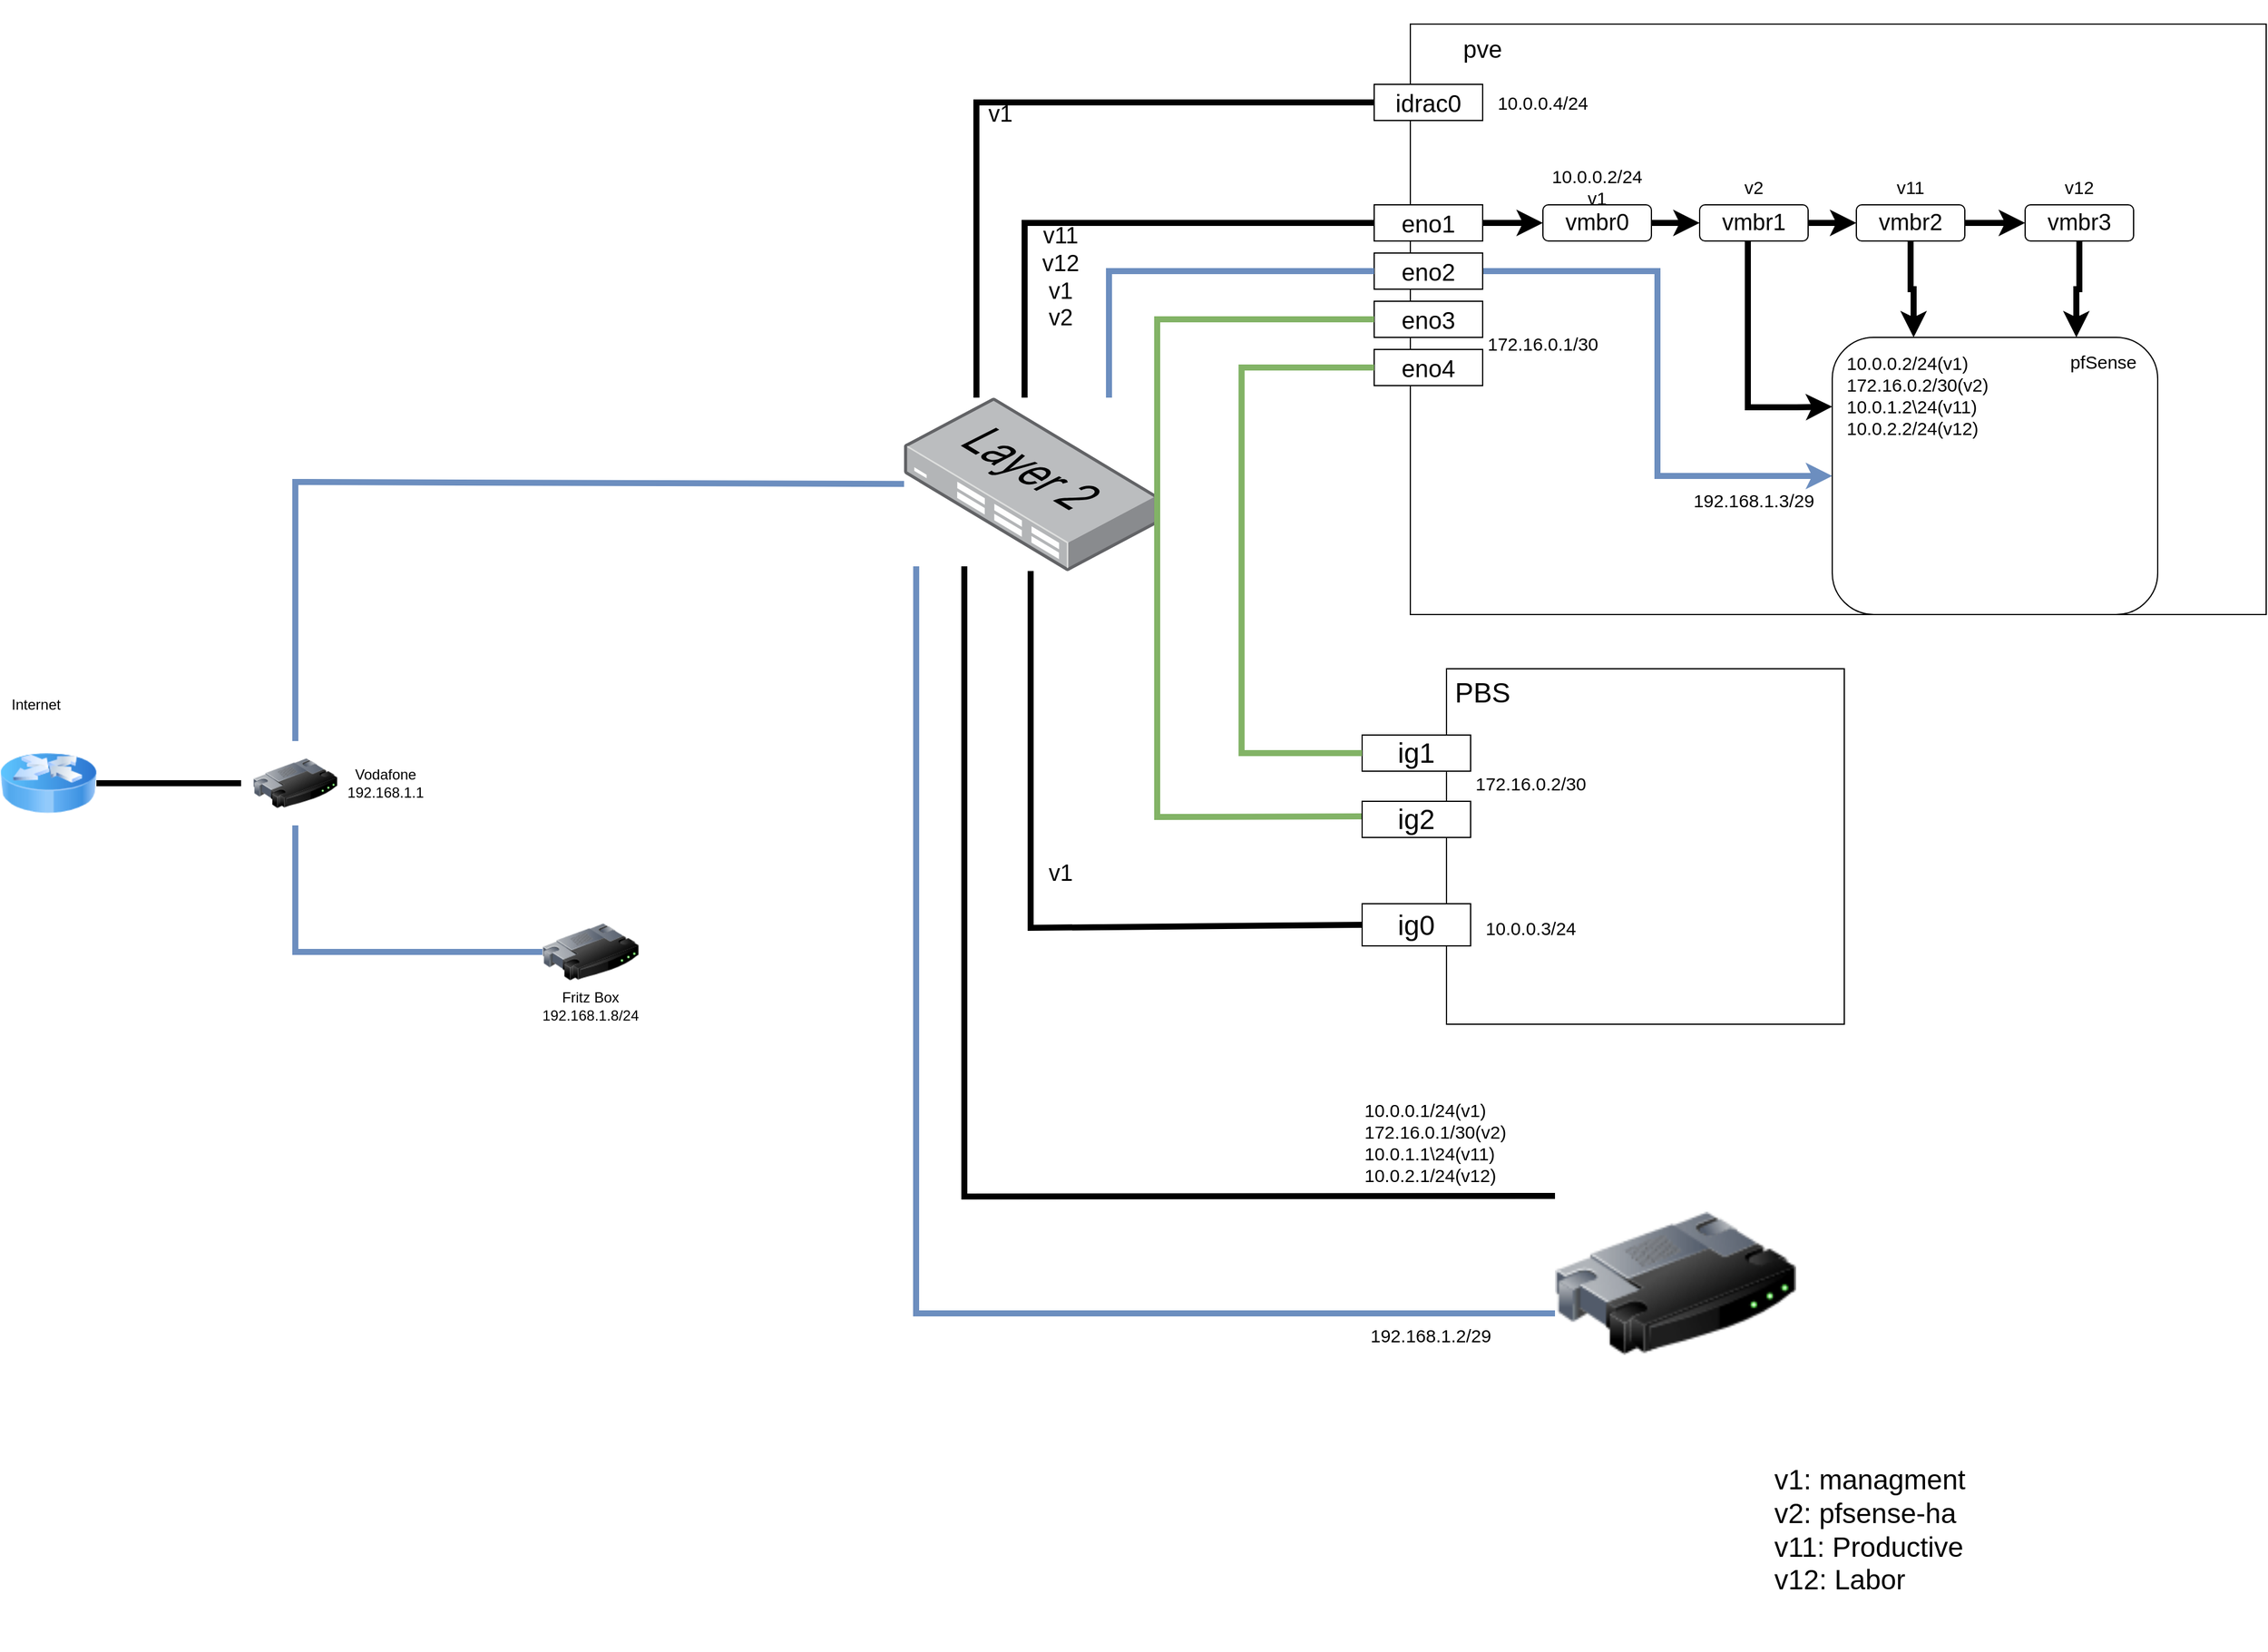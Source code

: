 <mxfile version="16.2.3" type="github">
  <diagram id="3EuarJ47rFNOUN-i4bVP" name="Page-1">
    <mxGraphModel dx="1305" dy="2394" grid="1" gridSize="10" guides="1" tooltips="1" connect="1" arrows="1" fold="1" page="1" pageScale="1" pageWidth="827" pageHeight="1169" math="0" shadow="0">
      <root>
        <mxCell id="0" />
        <mxCell id="1" parent="0" />
        <mxCell id="YpUXDpQcDBUKk7m2N4F_-1" value="" style="image;html=1;image=img/lib/clip_art/networking/Router_128x128.png" vertex="1" parent="1">
          <mxGeometry x="210" y="415" width="70" height="70" as="geometry" />
        </mxCell>
        <mxCell id="YpUXDpQcDBUKk7m2N4F_-2" value="" style="image;html=1;image=img/lib/clip_art/networking/Router_128x128.png" vertex="1" parent="1">
          <mxGeometry x="1290" y="720" width="200" height="290" as="geometry" />
        </mxCell>
        <mxCell id="YpUXDpQcDBUKk7m2N4F_-3" value="" style="image;html=1;image=img/lib/clip_art/networking/Router_128x128.png" vertex="1" parent="1">
          <mxGeometry x="450" y="550" width="80" height="80" as="geometry" />
        </mxCell>
        <mxCell id="YpUXDpQcDBUKk7m2N4F_-4" value="" style="image;html=1;image=img/lib/clip_art/networking/Router_Icon_128x128.png" vertex="1" parent="1">
          <mxGeometry y="410" width="80" height="80" as="geometry" />
        </mxCell>
        <mxCell id="YpUXDpQcDBUKk7m2N4F_-5" value="" style="endArrow=none;html=1;rounded=0;exitX=1;exitY=0.5;exitDx=0;exitDy=0;strokeWidth=5;" edge="1" parent="1" source="YpUXDpQcDBUKk7m2N4F_-4">
          <mxGeometry width="50" height="50" relative="1" as="geometry">
            <mxPoint x="260" y="560" as="sourcePoint" />
            <mxPoint x="200" y="450" as="targetPoint" />
          </mxGeometry>
        </mxCell>
        <mxCell id="YpUXDpQcDBUKk7m2N4F_-8" value="" style="endArrow=none;html=1;rounded=0;strokeWidth=5;exitX=0.5;exitY=0;exitDx=0;exitDy=0;fillColor=#dae8fc;strokeColor=#6c8ebf;" edge="1" parent="1" source="YpUXDpQcDBUKk7m2N4F_-1" target="YpUXDpQcDBUKk7m2N4F_-24">
          <mxGeometry width="50" height="50" relative="1" as="geometry">
            <mxPoint x="260" y="560" as="sourcePoint" />
            <mxPoint x="490" y="260" as="targetPoint" />
            <Array as="points">
              <mxPoint x="245" y="200" />
            </Array>
          </mxGeometry>
        </mxCell>
        <mxCell id="YpUXDpQcDBUKk7m2N4F_-9" value="" style="endArrow=none;html=1;rounded=0;strokeWidth=5;entryX=0.5;entryY=1;entryDx=0;entryDy=0;exitX=0;exitY=0.5;exitDx=0;exitDy=0;fillColor=#dae8fc;strokeColor=#6c8ebf;" edge="1" parent="1" source="YpUXDpQcDBUKk7m2N4F_-3" target="YpUXDpQcDBUKk7m2N4F_-1">
          <mxGeometry width="50" height="50" relative="1" as="geometry">
            <mxPoint x="260" y="560" as="sourcePoint" />
            <mxPoint x="310" y="510" as="targetPoint" />
            <Array as="points">
              <mxPoint x="245" y="590" />
            </Array>
          </mxGeometry>
        </mxCell>
        <mxCell id="YpUXDpQcDBUKk7m2N4F_-10" value="Internet" style="text;html=1;strokeColor=none;fillColor=none;align=center;verticalAlign=middle;whiteSpace=wrap;rounded=0;" vertex="1" parent="1">
          <mxGeometry y="370" width="60" height="30" as="geometry" />
        </mxCell>
        <mxCell id="YpUXDpQcDBUKk7m2N4F_-13" value="Vodafone&lt;br&gt;192.168.1.1" style="text;html=1;strokeColor=none;fillColor=none;align=center;verticalAlign=middle;whiteSpace=wrap;rounded=0;" vertex="1" parent="1">
          <mxGeometry x="290" y="435" width="60" height="30" as="geometry" />
        </mxCell>
        <mxCell id="YpUXDpQcDBUKk7m2N4F_-14" value="Fritz Box&lt;br&gt;192.168.1.8/24" style="text;html=1;strokeColor=none;fillColor=none;align=center;verticalAlign=middle;whiteSpace=wrap;rounded=0;" vertex="1" parent="1">
          <mxGeometry x="445" y="620" width="90" height="30" as="geometry" />
        </mxCell>
        <mxCell id="YpUXDpQcDBUKk7m2N4F_-24" value="" style="points=[];aspect=fixed;html=1;align=center;shadow=0;dashed=0;image;image=img/lib/allied_telesis/switch/Switch_24_port_L2.svg;fontSize=20;" vertex="1" parent="1">
          <mxGeometry x="750" y="130" width="210" height="143.93" as="geometry" />
        </mxCell>
        <mxCell id="YpUXDpQcDBUKk7m2N4F_-27" value="" style="rounded=0;whiteSpace=wrap;html=1;fontSize=20;" vertex="1" parent="1">
          <mxGeometry x="1170" y="-180" width="710" height="490" as="geometry" />
        </mxCell>
        <mxCell id="YpUXDpQcDBUKk7m2N4F_-17" value="pve" style="text;html=1;strokeColor=none;fillColor=none;align=center;verticalAlign=middle;whiteSpace=wrap;rounded=0;fontSize=20;" vertex="1" parent="1">
          <mxGeometry x="1185" y="-200" width="90" height="80" as="geometry" />
        </mxCell>
        <mxCell id="YpUXDpQcDBUKk7m2N4F_-29" value="" style="endArrow=none;html=1;rounded=0;fontSize=20;strokeWidth=5;entryX=0;entryY=0.25;entryDx=0;entryDy=0;exitX=0.238;exitY=0.973;exitDx=0;exitDy=0;exitPerimeter=0;" edge="1" parent="1" source="YpUXDpQcDBUKk7m2N4F_-24" target="YpUXDpQcDBUKk7m2N4F_-2">
          <mxGeometry width="50" height="50" relative="1" as="geometry">
            <mxPoint x="780" y="300" as="sourcePoint" />
            <mxPoint x="760" y="690" as="targetPoint" />
            <Array as="points">
              <mxPoint x="800" y="793" />
            </Array>
          </mxGeometry>
        </mxCell>
        <mxCell id="YpUXDpQcDBUKk7m2N4F_-65" style="edgeStyle=orthogonalEdgeStyle;rounded=0;orthogonalLoop=1;jettySize=auto;html=1;fontFamily=Helvetica;fontSize=19;fontColor=default;strokeWidth=5;" edge="1" parent="1" source="YpUXDpQcDBUKk7m2N4F_-30" target="YpUXDpQcDBUKk7m2N4F_-64">
          <mxGeometry relative="1" as="geometry" />
        </mxCell>
        <mxCell id="YpUXDpQcDBUKk7m2N4F_-30" value="eno1" style="rounded=0;whiteSpace=wrap;html=1;fontSize=20;" vertex="1" parent="1">
          <mxGeometry x="1140" y="-30" width="90" height="30" as="geometry" />
        </mxCell>
        <mxCell id="YpUXDpQcDBUKk7m2N4F_-87" style="edgeStyle=orthogonalEdgeStyle;rounded=0;orthogonalLoop=1;jettySize=auto;html=1;entryX=0;entryY=0.5;entryDx=0;entryDy=0;fontFamily=Helvetica;fontSize=15;fontColor=default;strokeWidth=5;fillColor=#dae8fc;strokeColor=#6c8ebf;" edge="1" parent="1" source="YpUXDpQcDBUKk7m2N4F_-32" target="YpUXDpQcDBUKk7m2N4F_-86">
          <mxGeometry relative="1" as="geometry" />
        </mxCell>
        <mxCell id="YpUXDpQcDBUKk7m2N4F_-32" value="eno2" style="rounded=0;whiteSpace=wrap;html=1;fontSize=20;" vertex="1" parent="1">
          <mxGeometry x="1140" y="10" width="90" height="30" as="geometry" />
        </mxCell>
        <mxCell id="YpUXDpQcDBUKk7m2N4F_-33" value="eno3" style="rounded=0;whiteSpace=wrap;html=1;fontSize=20;" vertex="1" parent="1">
          <mxGeometry x="1140" y="50" width="90" height="30" as="geometry" />
        </mxCell>
        <mxCell id="YpUXDpQcDBUKk7m2N4F_-34" value="eno4" style="rounded=0;whiteSpace=wrap;html=1;fontSize=20;" vertex="1" parent="1">
          <mxGeometry x="1140" y="90" width="90" height="30" as="geometry" />
        </mxCell>
        <mxCell id="YpUXDpQcDBUKk7m2N4F_-35" value="" style="endArrow=none;html=1;rounded=0;fontSize=19;strokeWidth=5;exitX=0.476;exitY=0;exitDx=0;exitDy=0;exitPerimeter=0;entryX=0;entryY=0.5;entryDx=0;entryDy=0;" edge="1" parent="1" source="YpUXDpQcDBUKk7m2N4F_-24" target="YpUXDpQcDBUKk7m2N4F_-30">
          <mxGeometry width="50" height="50" relative="1" as="geometry">
            <mxPoint x="950" y="100" as="sourcePoint" />
            <mxPoint x="1120" y="-10" as="targetPoint" />
            <Array as="points">
              <mxPoint x="850" y="-15" />
            </Array>
          </mxGeometry>
        </mxCell>
        <mxCell id="YpUXDpQcDBUKk7m2N4F_-37" value="v1: managment&lt;br&gt;v2: pfsense-ha&lt;br&gt;v11: Productive&lt;br&gt;&lt;div&gt;&lt;div&gt;v12: Labor&lt;/div&gt;&lt;/div&gt;" style="text;html=1;strokeColor=none;fillColor=none;align=left;verticalAlign=middle;whiteSpace=wrap;rounded=0;fontSize=23;" vertex="1" parent="1">
          <mxGeometry x="1470" y="970" width="210" height="200" as="geometry" />
        </mxCell>
        <mxCell id="YpUXDpQcDBUKk7m2N4F_-36" value="v11&lt;br&gt;v12&lt;br&gt;v1&lt;br&gt;v2" style="text;html=1;strokeColor=none;fillColor=none;align=center;verticalAlign=middle;whiteSpace=wrap;rounded=0;fontSize=19;" vertex="1" parent="1">
          <mxGeometry x="850" y="-10" width="60" height="80" as="geometry" />
        </mxCell>
        <mxCell id="YpUXDpQcDBUKk7m2N4F_-40" value="" style="rounded=0;whiteSpace=wrap;html=1;fontSize=23;" vertex="1" parent="1">
          <mxGeometry x="1200" y="355" width="330" height="295" as="geometry" />
        </mxCell>
        <mxCell id="YpUXDpQcDBUKk7m2N4F_-41" value="PBS" style="text;html=1;strokeColor=none;fillColor=none;align=center;verticalAlign=middle;whiteSpace=wrap;rounded=0;fontSize=23;" vertex="1" parent="1">
          <mxGeometry x="1200" y="355" width="60" height="40" as="geometry" />
        </mxCell>
        <mxCell id="YpUXDpQcDBUKk7m2N4F_-42" value="ig0" style="rounded=0;whiteSpace=wrap;html=1;fontSize=23;" vertex="1" parent="1">
          <mxGeometry x="1130" y="550" width="90" height="35" as="geometry" />
        </mxCell>
        <mxCell id="YpUXDpQcDBUKk7m2N4F_-43" value="ig1" style="rounded=0;whiteSpace=wrap;html=1;fontSize=23;" vertex="1" parent="1">
          <mxGeometry x="1130" y="410" width="90" height="30" as="geometry" />
        </mxCell>
        <mxCell id="YpUXDpQcDBUKk7m2N4F_-45" value="" style="endArrow=none;html=1;rounded=0;fontSize=23;strokeWidth=5;exitX=0;exitY=0.5;exitDx=0;exitDy=0;" edge="1" parent="1" source="YpUXDpQcDBUKk7m2N4F_-42" target="YpUXDpQcDBUKk7m2N4F_-24">
          <mxGeometry width="50" height="50" relative="1" as="geometry">
            <mxPoint x="1070" y="470" as="sourcePoint" />
            <mxPoint x="1120" y="420" as="targetPoint" />
            <Array as="points">
              <mxPoint x="855" y="570" />
            </Array>
          </mxGeometry>
        </mxCell>
        <mxCell id="YpUXDpQcDBUKk7m2N4F_-46" value="" style="endArrow=none;html=1;rounded=0;fontSize=23;strokeWidth=5;entryX=0;entryY=0.5;entryDx=0;entryDy=0;exitX=0;exitY=0.5;exitDx=0;exitDy=0;fillColor=#d5e8d4;strokeColor=#82b366;" edge="1" parent="1" source="YpUXDpQcDBUKk7m2N4F_-33">
          <mxGeometry width="50" height="50" relative="1" as="geometry">
            <mxPoint x="1150" y="70" as="sourcePoint" />
            <mxPoint x="1130" y="477.5" as="targetPoint" />
            <Array as="points">
              <mxPoint x="960" y="65" />
              <mxPoint x="960" y="478" />
            </Array>
          </mxGeometry>
        </mxCell>
        <mxCell id="YpUXDpQcDBUKk7m2N4F_-47" value="" style="endArrow=none;html=1;rounded=0;fontSize=23;strokeWidth=5;exitX=0;exitY=0.5;exitDx=0;exitDy=0;entryX=0;entryY=0.5;entryDx=0;entryDy=0;fillColor=#d5e8d4;strokeColor=#82b366;" edge="1" parent="1" source="YpUXDpQcDBUKk7m2N4F_-43" target="YpUXDpQcDBUKk7m2N4F_-34">
          <mxGeometry width="50" height="50" relative="1" as="geometry">
            <mxPoint x="1080" y="310" as="sourcePoint" />
            <mxPoint x="1080" y="170" as="targetPoint" />
            <Array as="points">
              <mxPoint x="1030" y="425" />
              <mxPoint x="1030" y="105" />
            </Array>
          </mxGeometry>
        </mxCell>
        <mxCell id="YpUXDpQcDBUKk7m2N4F_-48" value="172.16.0.1/30" style="text;html=1;strokeColor=none;fillColor=none;align=center;verticalAlign=middle;whiteSpace=wrap;rounded=0;fontSize=15;" vertex="1" parent="1">
          <mxGeometry x="1230" y="50" width="100" height="70" as="geometry" />
        </mxCell>
        <mxCell id="YpUXDpQcDBUKk7m2N4F_-51" value="172.16.0.2/30" style="text;html=1;strokeColor=none;fillColor=none;align=center;verticalAlign=middle;whiteSpace=wrap;rounded=0;fontFamily=Helvetica;fontSize=15;fontColor=default;" vertex="1" parent="1">
          <mxGeometry x="1220" y="410" width="100" height="80" as="geometry" />
        </mxCell>
        <mxCell id="YpUXDpQcDBUKk7m2N4F_-53" value="ig2" style="rounded=0;whiteSpace=wrap;html=1;fontSize=23;" vertex="1" parent="1">
          <mxGeometry x="1130" y="465" width="90" height="30" as="geometry" />
        </mxCell>
        <mxCell id="YpUXDpQcDBUKk7m2N4F_-55" value="v1" style="text;html=1;strokeColor=none;fillColor=none;align=center;verticalAlign=middle;whiteSpace=wrap;rounded=0;fontSize=19;" vertex="1" parent="1">
          <mxGeometry x="850" y="485" width="60" height="80" as="geometry" />
        </mxCell>
        <mxCell id="YpUXDpQcDBUKk7m2N4F_-56" value="10.0.0.3/24" style="text;html=1;strokeColor=none;fillColor=none;align=center;verticalAlign=middle;whiteSpace=wrap;rounded=0;fontFamily=Helvetica;fontSize=15;fontColor=default;" vertex="1" parent="1">
          <mxGeometry x="1220" y="550" width="100" height="40" as="geometry" />
        </mxCell>
        <mxCell id="YpUXDpQcDBUKk7m2N4F_-57" value="10.0.0.1/24(v1)&lt;br style=&quot;font-size: 15px&quot;&gt;172.16.0.1/30(v2)&lt;br style=&quot;font-size: 15px&quot;&gt;10.0.1.1\24(v11)&lt;br style=&quot;font-size: 15px&quot;&gt;10.0.2.1/24(v12)" style="text;html=1;strokeColor=none;fillColor=none;align=left;verticalAlign=middle;whiteSpace=wrap;rounded=0;fontSize=15;" vertex="1" parent="1">
          <mxGeometry x="1130" y="710" width="140" height="75" as="geometry" />
        </mxCell>
        <mxCell id="YpUXDpQcDBUKk7m2N4F_-60" value="idrac0" style="rounded=0;whiteSpace=wrap;html=1;fontSize=20;" vertex="1" parent="1">
          <mxGeometry x="1140" y="-130" width="90" height="30" as="geometry" />
        </mxCell>
        <mxCell id="YpUXDpQcDBUKk7m2N4F_-61" value="" style="endArrow=none;html=1;rounded=0;fontFamily=Helvetica;fontSize=15;fontColor=default;strokeWidth=5;entryX=0;entryY=0.5;entryDx=0;entryDy=0;exitX=0.286;exitY=0;exitDx=0;exitDy=0;exitPerimeter=0;" edge="1" parent="1" source="YpUXDpQcDBUKk7m2N4F_-24" target="YpUXDpQcDBUKk7m2N4F_-60">
          <mxGeometry width="50" height="50" relative="1" as="geometry">
            <mxPoint x="950" y="-90" as="sourcePoint" />
            <mxPoint x="1000" y="-140" as="targetPoint" />
            <Array as="points">
              <mxPoint x="810" y="-115" />
            </Array>
          </mxGeometry>
        </mxCell>
        <mxCell id="YpUXDpQcDBUKk7m2N4F_-62" value="v1" style="text;html=1;strokeColor=none;fillColor=none;align=center;verticalAlign=middle;whiteSpace=wrap;rounded=0;fontFamily=Helvetica;fontSize=19;fontColor=default;" vertex="1" parent="1">
          <mxGeometry x="800" y="-120" width="60" height="30" as="geometry" />
        </mxCell>
        <mxCell id="YpUXDpQcDBUKk7m2N4F_-63" value="10.0.0.4/24" style="text;html=1;strokeColor=none;fillColor=none;align=center;verticalAlign=middle;whiteSpace=wrap;rounded=0;fontFamily=Helvetica;fontSize=15;fontColor=default;" vertex="1" parent="1">
          <mxGeometry x="1230" y="-135" width="100" height="40" as="geometry" />
        </mxCell>
        <mxCell id="YpUXDpQcDBUKk7m2N4F_-68" style="edgeStyle=orthogonalEdgeStyle;rounded=0;orthogonalLoop=1;jettySize=auto;html=1;fontFamily=Helvetica;fontSize=19;fontColor=default;strokeWidth=5;" edge="1" parent="1" source="YpUXDpQcDBUKk7m2N4F_-64" target="YpUXDpQcDBUKk7m2N4F_-66">
          <mxGeometry relative="1" as="geometry" />
        </mxCell>
        <mxCell id="YpUXDpQcDBUKk7m2N4F_-64" value="vmbr0" style="rounded=1;whiteSpace=wrap;html=1;fontFamily=Helvetica;fontSize=19;fontColor=default;fillColor=none;gradientColor=none;" vertex="1" parent="1">
          <mxGeometry x="1280" y="-30" width="90" height="30" as="geometry" />
        </mxCell>
        <mxCell id="YpUXDpQcDBUKk7m2N4F_-69" style="edgeStyle=orthogonalEdgeStyle;rounded=0;orthogonalLoop=1;jettySize=auto;html=1;fontFamily=Helvetica;fontSize=19;fontColor=default;strokeWidth=5;" edge="1" parent="1" source="YpUXDpQcDBUKk7m2N4F_-66" target="YpUXDpQcDBUKk7m2N4F_-67">
          <mxGeometry relative="1" as="geometry" />
        </mxCell>
        <mxCell id="YpUXDpQcDBUKk7m2N4F_-89" style="edgeStyle=orthogonalEdgeStyle;rounded=0;orthogonalLoop=1;jettySize=auto;html=1;entryX=0;entryY=0.25;entryDx=0;entryDy=0;fontFamily=Helvetica;fontSize=15;fontColor=default;strokeWidth=5;" edge="1" parent="1" source="YpUXDpQcDBUKk7m2N4F_-66" target="YpUXDpQcDBUKk7m2N4F_-86">
          <mxGeometry relative="1" as="geometry">
            <Array as="points">
              <mxPoint x="1450" y="138" />
              <mxPoint x="1490" y="138" />
            </Array>
          </mxGeometry>
        </mxCell>
        <mxCell id="YpUXDpQcDBUKk7m2N4F_-66" value="vmbr1" style="rounded=1;whiteSpace=wrap;html=1;fontFamily=Helvetica;fontSize=19;fontColor=default;fillColor=none;gradientColor=none;" vertex="1" parent="1">
          <mxGeometry x="1410" y="-30" width="90" height="30" as="geometry" />
        </mxCell>
        <mxCell id="YpUXDpQcDBUKk7m2N4F_-75" style="edgeStyle=orthogonalEdgeStyle;rounded=0;orthogonalLoop=1;jettySize=auto;html=1;fontFamily=Helvetica;fontSize=15;fontColor=default;strokeWidth=5;" edge="1" parent="1" source="YpUXDpQcDBUKk7m2N4F_-67" target="YpUXDpQcDBUKk7m2N4F_-74">
          <mxGeometry relative="1" as="geometry" />
        </mxCell>
        <mxCell id="YpUXDpQcDBUKk7m2N4F_-90" style="edgeStyle=orthogonalEdgeStyle;rounded=0;orthogonalLoop=1;jettySize=auto;html=1;entryX=0.25;entryY=0;entryDx=0;entryDy=0;fontFamily=Helvetica;fontSize=15;fontColor=default;strokeWidth=5;" edge="1" parent="1" source="YpUXDpQcDBUKk7m2N4F_-67" target="YpUXDpQcDBUKk7m2N4F_-86">
          <mxGeometry relative="1" as="geometry" />
        </mxCell>
        <mxCell id="YpUXDpQcDBUKk7m2N4F_-67" value="vmbr2" style="rounded=1;whiteSpace=wrap;html=1;fontFamily=Helvetica;fontSize=19;fontColor=default;fillColor=none;gradientColor=none;" vertex="1" parent="1">
          <mxGeometry x="1540" y="-30" width="90" height="30" as="geometry" />
        </mxCell>
        <mxCell id="YpUXDpQcDBUKk7m2N4F_-70" value="10.0.0.2/24&lt;br&gt;v1" style="text;html=1;strokeColor=none;fillColor=none;align=center;verticalAlign=middle;whiteSpace=wrap;rounded=0;fontFamily=Helvetica;fontSize=15;fontColor=default;" vertex="1" parent="1">
          <mxGeometry x="1280" y="-60" width="90" height="30" as="geometry" />
        </mxCell>
        <mxCell id="YpUXDpQcDBUKk7m2N4F_-71" value="v2" style="text;html=1;strokeColor=none;fillColor=none;align=center;verticalAlign=middle;whiteSpace=wrap;rounded=0;fontFamily=Helvetica;fontSize=15;fontColor=default;" vertex="1" parent="1">
          <mxGeometry x="1410" y="-60" width="90" height="30" as="geometry" />
        </mxCell>
        <mxCell id="YpUXDpQcDBUKk7m2N4F_-72" value="v11" style="text;html=1;strokeColor=none;fillColor=none;align=center;verticalAlign=middle;whiteSpace=wrap;rounded=0;fontFamily=Helvetica;fontSize=15;fontColor=default;" vertex="1" parent="1">
          <mxGeometry x="1540" y="-60" width="90" height="30" as="geometry" />
        </mxCell>
        <mxCell id="YpUXDpQcDBUKk7m2N4F_-91" style="edgeStyle=orthogonalEdgeStyle;rounded=0;orthogonalLoop=1;jettySize=auto;html=1;entryX=0.75;entryY=0;entryDx=0;entryDy=0;fontFamily=Helvetica;fontSize=15;fontColor=default;strokeWidth=5;" edge="1" parent="1" source="YpUXDpQcDBUKk7m2N4F_-74" target="YpUXDpQcDBUKk7m2N4F_-86">
          <mxGeometry relative="1" as="geometry" />
        </mxCell>
        <mxCell id="YpUXDpQcDBUKk7m2N4F_-74" value="vmbr3" style="rounded=1;whiteSpace=wrap;html=1;fontFamily=Helvetica;fontSize=19;fontColor=default;fillColor=none;gradientColor=none;" vertex="1" parent="1">
          <mxGeometry x="1680" y="-30" width="90" height="30" as="geometry" />
        </mxCell>
        <mxCell id="YpUXDpQcDBUKk7m2N4F_-76" value="v12" style="text;html=1;strokeColor=none;fillColor=none;align=center;verticalAlign=middle;whiteSpace=wrap;rounded=0;fontFamily=Helvetica;fontSize=15;fontColor=default;" vertex="1" parent="1">
          <mxGeometry x="1680" y="-60" width="90" height="30" as="geometry" />
        </mxCell>
        <mxCell id="YpUXDpQcDBUKk7m2N4F_-77" value="" style="endArrow=none;html=1;rounded=0;fontFamily=Helvetica;fontSize=15;fontColor=default;strokeWidth=5;entryX=0;entryY=0.586;entryDx=0;entryDy=0;entryPerimeter=0;exitX=0.048;exitY=0.973;exitDx=0;exitDy=0;exitPerimeter=0;fillColor=#dae8fc;strokeColor=#6c8ebf;" edge="1" parent="1" source="YpUXDpQcDBUKk7m2N4F_-24" target="YpUXDpQcDBUKk7m2N4F_-2">
          <mxGeometry width="50" height="50" relative="1" as="geometry">
            <mxPoint x="750" y="390" as="sourcePoint" />
            <mxPoint x="1280" y="890" as="targetPoint" />
            <Array as="points">
              <mxPoint x="760" y="890" />
            </Array>
          </mxGeometry>
        </mxCell>
        <mxCell id="YpUXDpQcDBUKk7m2N4F_-79" value="192.168.1.2/29" style="text;html=1;strokeColor=none;fillColor=none;align=left;verticalAlign=middle;whiteSpace=wrap;rounded=0;fontSize=15;" vertex="1" parent="1">
          <mxGeometry x="1135" y="895" width="140" height="25" as="geometry" />
        </mxCell>
        <mxCell id="YpUXDpQcDBUKk7m2N4F_-86" value="" style="rounded=1;whiteSpace=wrap;html=1;fontFamily=Helvetica;fontSize=15;fontColor=default;fillColor=none;gradientColor=none;" vertex="1" parent="1">
          <mxGeometry x="1520" y="80" width="270" height="230" as="geometry" />
        </mxCell>
        <mxCell id="YpUXDpQcDBUKk7m2N4F_-88" value="" style="endArrow=none;html=1;rounded=0;fontFamily=Helvetica;fontSize=15;fontColor=default;strokeWidth=5;entryX=0;entryY=0.5;entryDx=0;entryDy=0;fillColor=#dae8fc;strokeColor=#6c8ebf;" edge="1" parent="1" target="YpUXDpQcDBUKk7m2N4F_-32">
          <mxGeometry width="50" height="50" relative="1" as="geometry">
            <mxPoint x="920" y="130" as="sourcePoint" />
            <mxPoint x="1130" y="30" as="targetPoint" />
            <Array as="points">
              <mxPoint x="920" y="25" />
            </Array>
          </mxGeometry>
        </mxCell>
        <mxCell id="YpUXDpQcDBUKk7m2N4F_-92" value="192.168.1.3/29" style="text;html=1;strokeColor=none;fillColor=none;align=center;verticalAlign=middle;whiteSpace=wrap;rounded=0;fontFamily=Helvetica;fontSize=15;fontColor=default;" vertex="1" parent="1">
          <mxGeometry x="1400" y="200" width="110" height="30" as="geometry" />
        </mxCell>
        <mxCell id="YpUXDpQcDBUKk7m2N4F_-93" value="10.0.0.2/24(v1)&lt;br style=&quot;font-size: 15px&quot;&gt;172.16.0.2/30(v2)&lt;br style=&quot;font-size: 15px&quot;&gt;10.0.1.2\24(v11)&lt;br style=&quot;font-size: 15px&quot;&gt;10.0.2.2/24(v12)" style="text;html=1;strokeColor=none;fillColor=none;align=left;verticalAlign=middle;whiteSpace=wrap;rounded=0;fontSize=15;" vertex="1" parent="1">
          <mxGeometry x="1530" y="90" width="140" height="75" as="geometry" />
        </mxCell>
        <mxCell id="YpUXDpQcDBUKk7m2N4F_-94" value="pfSense" style="text;html=1;strokeColor=none;fillColor=none;align=center;verticalAlign=middle;whiteSpace=wrap;rounded=0;fontFamily=Helvetica;fontSize=15;fontColor=default;" vertex="1" parent="1">
          <mxGeometry x="1700" y="80" width="90" height="40" as="geometry" />
        </mxCell>
      </root>
    </mxGraphModel>
  </diagram>
</mxfile>
